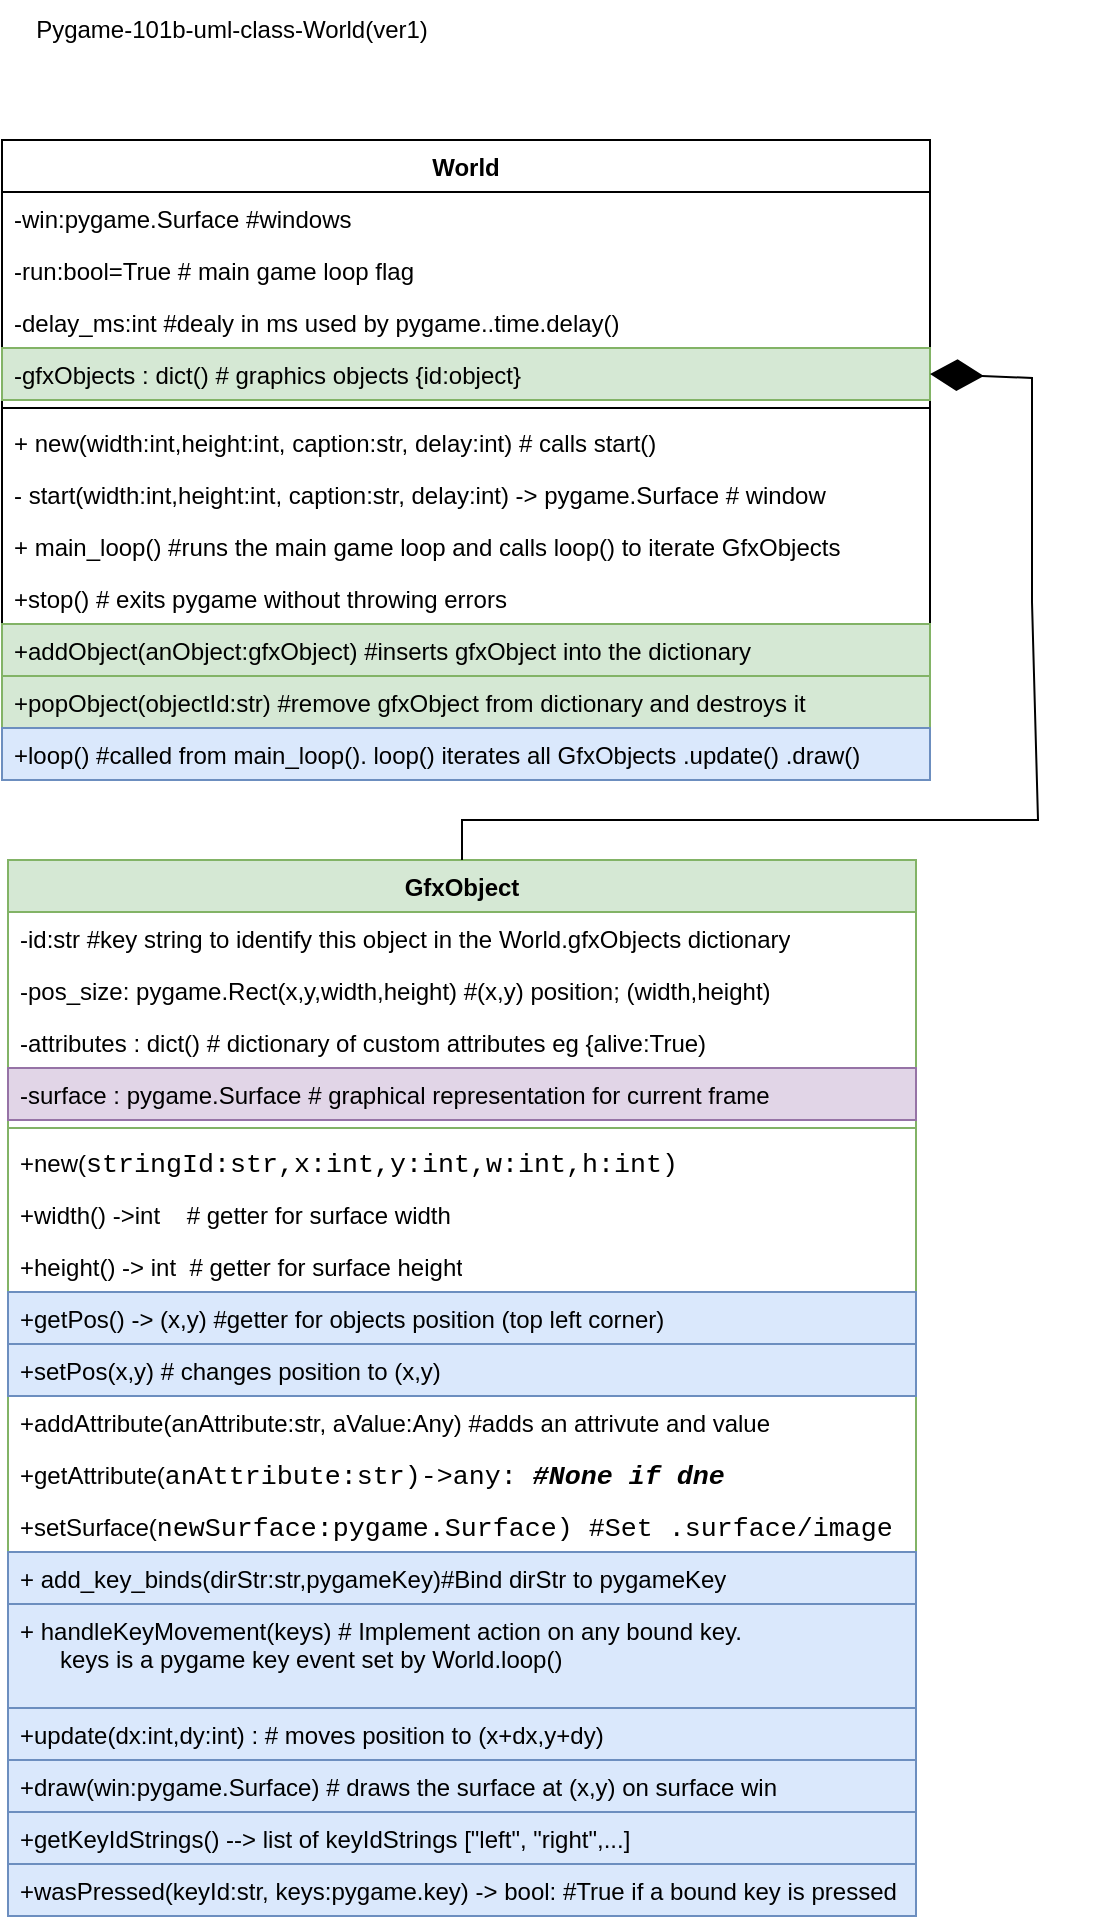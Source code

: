 <mxfile version="24.7.5">
  <diagram id="C5RBs43oDa-KdzZeNtuy" name="Page-1">
    <mxGraphModel dx="1098" dy="828" grid="0" gridSize="10" guides="1" tooltips="1" connect="1" arrows="1" fold="1" page="1" pageScale="1" pageWidth="827" pageHeight="1169" math="0" shadow="0">
      <root>
        <mxCell id="WIyWlLk6GJQsqaUBKTNV-0" />
        <mxCell id="WIyWlLk6GJQsqaUBKTNV-1" parent="WIyWlLk6GJQsqaUBKTNV-0" />
        <mxCell id="zkfFHV4jXpPFQw0GAbJ--0" value="World" style="swimlane;fontStyle=1;align=center;verticalAlign=top;childLayout=stackLayout;horizontal=1;startSize=26;horizontalStack=0;resizeParent=1;resizeLast=0;collapsible=1;marginBottom=0;rounded=0;shadow=0;strokeWidth=1;" parent="WIyWlLk6GJQsqaUBKTNV-1" vertex="1">
          <mxGeometry x="220" y="120" width="464" height="320" as="geometry">
            <mxRectangle x="230" y="140" width="160" height="26" as="alternateBounds" />
          </mxGeometry>
        </mxCell>
        <mxCell id="zkfFHV4jXpPFQw0GAbJ--1" value="-win:pygame.Surface #windows" style="text;align=left;verticalAlign=top;spacingLeft=4;spacingRight=4;overflow=hidden;rotatable=0;points=[[0,0.5],[1,0.5]];portConstraint=eastwest;" parent="zkfFHV4jXpPFQw0GAbJ--0" vertex="1">
          <mxGeometry y="26" width="464" height="26" as="geometry" />
        </mxCell>
        <mxCell id="zkfFHV4jXpPFQw0GAbJ--2" value="-run:bool=True # main game loop flag" style="text;align=left;verticalAlign=top;spacingLeft=4;spacingRight=4;overflow=hidden;rotatable=0;points=[[0,0.5],[1,0.5]];portConstraint=eastwest;rounded=0;shadow=0;html=0;" parent="zkfFHV4jXpPFQw0GAbJ--0" vertex="1">
          <mxGeometry y="52" width="464" height="26" as="geometry" />
        </mxCell>
        <mxCell id="zkfFHV4jXpPFQw0GAbJ--3" value="-delay_ms:int #dealy in ms used by pygame..time.delay()" style="text;align=left;verticalAlign=top;spacingLeft=4;spacingRight=4;overflow=hidden;rotatable=0;points=[[0,0.5],[1,0.5]];portConstraint=eastwest;rounded=0;shadow=0;html=0;" parent="zkfFHV4jXpPFQw0GAbJ--0" vertex="1">
          <mxGeometry y="78" width="464" height="26" as="geometry" />
        </mxCell>
        <mxCell id="cDCOHAYayKcIMJs_8Fwk-6" value="-gfxObjects : dict() # graphics objects {id:object}" style="text;align=left;verticalAlign=top;spacingLeft=4;spacingRight=4;overflow=hidden;rotatable=0;points=[[0,0.5],[1,0.5]];portConstraint=eastwest;rounded=0;shadow=0;html=0;fillColor=#d5e8d4;strokeColor=#82b366;" parent="zkfFHV4jXpPFQw0GAbJ--0" vertex="1">
          <mxGeometry y="104" width="464" height="26" as="geometry" />
        </mxCell>
        <mxCell id="zkfFHV4jXpPFQw0GAbJ--4" value="" style="line;html=1;strokeWidth=1;align=left;verticalAlign=middle;spacingTop=-1;spacingLeft=3;spacingRight=3;rotatable=0;labelPosition=right;points=[];portConstraint=eastwest;" parent="zkfFHV4jXpPFQw0GAbJ--0" vertex="1">
          <mxGeometry y="130" width="464" height="8" as="geometry" />
        </mxCell>
        <mxCell id="zkfFHV4jXpPFQw0GAbJ--5" value="+ new(width:int,height:int, caption:str, delay:int) # calls start()&#xa;" style="text;align=left;verticalAlign=top;spacingLeft=4;spacingRight=4;overflow=hidden;rotatable=0;points=[[0,0.5],[1,0.5]];portConstraint=eastwest;" parent="zkfFHV4jXpPFQw0GAbJ--0" vertex="1">
          <mxGeometry y="138" width="464" height="26" as="geometry" />
        </mxCell>
        <mxCell id="cDCOHAYayKcIMJs_8Fwk-5" value="- start(width:int,height:int, caption:str, delay:int) -&gt; pygame.Surface # window" style="text;align=left;verticalAlign=top;spacingLeft=4;spacingRight=4;overflow=hidden;rotatable=0;points=[[0,0.5],[1,0.5]];portConstraint=eastwest;" parent="zkfFHV4jXpPFQw0GAbJ--0" vertex="1">
          <mxGeometry y="164" width="464" height="26" as="geometry" />
        </mxCell>
        <mxCell id="cDCOHAYayKcIMJs_8Fwk-4" value="+ main_loop() #runs the main game loop and calls loop() to iterate GfxObjects" style="text;align=left;verticalAlign=top;spacingLeft=4;spacingRight=4;overflow=hidden;rotatable=0;points=[[0,0.5],[1,0.5]];portConstraint=eastwest;" parent="zkfFHV4jXpPFQw0GAbJ--0" vertex="1">
          <mxGeometry y="190" width="464" height="26" as="geometry" />
        </mxCell>
        <mxCell id="cDCOHAYayKcIMJs_8Fwk-3" value="+stop() # exits pygame without throwing errors" style="text;align=left;verticalAlign=top;spacingLeft=4;spacingRight=4;overflow=hidden;rotatable=0;points=[[0,0.5],[1,0.5]];portConstraint=eastwest;" parent="zkfFHV4jXpPFQw0GAbJ--0" vertex="1">
          <mxGeometry y="216" width="464" height="26" as="geometry" />
        </mxCell>
        <mxCell id="cDCOHAYayKcIMJs_8Fwk-8" value="+addObject(anObject:gfxObject) #inserts gfxObject into the dictionary" style="text;align=left;verticalAlign=top;spacingLeft=4;spacingRight=4;overflow=hidden;rotatable=0;points=[[0,0.5],[1,0.5]];portConstraint=eastwest;fillColor=#d5e8d4;strokeColor=#82b366;" parent="zkfFHV4jXpPFQw0GAbJ--0" vertex="1">
          <mxGeometry y="242" width="464" height="26" as="geometry" />
        </mxCell>
        <mxCell id="cDCOHAYayKcIMJs_8Fwk-7" value="+popObject(objectId:str) #remove gfxObject from dictionary and destroys it" style="text;align=left;verticalAlign=top;spacingLeft=4;spacingRight=4;overflow=hidden;rotatable=0;points=[[0,0.5],[1,0.5]];portConstraint=eastwest;fillColor=#d5e8d4;strokeColor=#82b366;" parent="zkfFHV4jXpPFQw0GAbJ--0" vertex="1">
          <mxGeometry y="268" width="464" height="26" as="geometry" />
        </mxCell>
        <mxCell id="cDCOHAYayKcIMJs_8Fwk-13" value="+loop() #called from main_loop(). loop() iterates all GfxObjects .update() .draw()" style="text;align=left;verticalAlign=top;spacingLeft=4;spacingRight=4;overflow=hidden;rotatable=0;points=[[0,0.5],[1,0.5]];portConstraint=eastwest;fillColor=#dae8fc;strokeColor=#6c8ebf;" parent="zkfFHV4jXpPFQw0GAbJ--0" vertex="1">
          <mxGeometry y="294" width="464" height="26" as="geometry" />
        </mxCell>
        <mxCell id="cDCOHAYayKcIMJs_8Fwk-0" value="Pygame-101b-uml-class-World(ver1)" style="text;html=1;align=center;verticalAlign=middle;whiteSpace=wrap;rounded=0;" parent="WIyWlLk6GJQsqaUBKTNV-1" vertex="1">
          <mxGeometry x="220" y="50" width="230" height="30" as="geometry" />
        </mxCell>
        <mxCell id="cDCOHAYayKcIMJs_8Fwk-9" value="GfxObject" style="swimlane;fontStyle=1;align=center;verticalAlign=top;childLayout=stackLayout;horizontal=1;startSize=26;horizontalStack=0;resizeParent=1;resizeParentMax=0;resizeLast=0;collapsible=1;marginBottom=0;whiteSpace=wrap;html=1;fillColor=#d5e8d4;strokeColor=#82b366;" parent="WIyWlLk6GJQsqaUBKTNV-1" vertex="1">
          <mxGeometry x="223" y="480" width="454" height="528" as="geometry" />
        </mxCell>
        <mxCell id="cDCOHAYayKcIMJs_8Fwk-10" value="-id:str #key string to identify this object in the World.gfxObjects dictionary" style="text;strokeColor=none;fillColor=none;align=left;verticalAlign=top;spacingLeft=4;spacingRight=4;overflow=hidden;rotatable=0;points=[[0,0.5],[1,0.5]];portConstraint=eastwest;whiteSpace=wrap;html=1;" parent="cDCOHAYayKcIMJs_8Fwk-9" vertex="1">
          <mxGeometry y="26" width="454" height="26" as="geometry" />
        </mxCell>
        <mxCell id="cDCOHAYayKcIMJs_8Fwk-15" value="-pos_size: pygame.Rect(x,y,width,height) #(x,y) position; (width,height)" style="text;strokeColor=none;fillColor=none;align=left;verticalAlign=top;spacingLeft=4;spacingRight=4;overflow=hidden;rotatable=0;points=[[0,0.5],[1,0.5]];portConstraint=eastwest;whiteSpace=wrap;html=1;" parent="cDCOHAYayKcIMJs_8Fwk-9" vertex="1">
          <mxGeometry y="52" width="454" height="26" as="geometry" />
        </mxCell>
        <mxCell id="cDCOHAYayKcIMJs_8Fwk-14" value="-attributes : dict() # dictionary of custom attributes eg {alive:True)" style="text;strokeColor=none;fillColor=none;align=left;verticalAlign=top;spacingLeft=4;spacingRight=4;overflow=hidden;rotatable=0;points=[[0,0.5],[1,0.5]];portConstraint=eastwest;whiteSpace=wrap;html=1;" parent="cDCOHAYayKcIMJs_8Fwk-9" vertex="1">
          <mxGeometry y="78" width="454" height="26" as="geometry" />
        </mxCell>
        <mxCell id="cDCOHAYayKcIMJs_8Fwk-16" value="-surface : pygame.Surface # graphical representation for current frame" style="text;strokeColor=#9673a6;fillColor=#e1d5e7;align=left;verticalAlign=top;spacingLeft=4;spacingRight=4;overflow=hidden;rotatable=0;points=[[0,0.5],[1,0.5]];portConstraint=eastwest;whiteSpace=wrap;html=1;" parent="cDCOHAYayKcIMJs_8Fwk-9" vertex="1">
          <mxGeometry y="104" width="454" height="26" as="geometry" />
        </mxCell>
        <mxCell id="cDCOHAYayKcIMJs_8Fwk-11" value="" style="line;strokeWidth=1;fillColor=none;align=left;verticalAlign=middle;spacingTop=-1;spacingLeft=3;spacingRight=3;rotatable=0;labelPosition=right;points=[];portConstraint=eastwest;strokeColor=inherit;" parent="cDCOHAYayKcIMJs_8Fwk-9" vertex="1">
          <mxGeometry y="130" width="454" height="8" as="geometry" />
        </mxCell>
        <mxCell id="cDCOHAYayKcIMJs_8Fwk-12" value="+new(&lt;span style=&quot;font-family: Consolas, &amp;quot;Courier New&amp;quot;, monospace; font-size: 10pt;&quot;&gt;stringId&lt;/span&gt;&lt;span style=&quot;font-family: Consolas, &amp;quot;Courier New&amp;quot;, monospace; font-size: 10pt;&quot;&gt;:&lt;/span&gt;&lt;span style=&quot;font-family: Consolas, &amp;quot;Courier New&amp;quot;, monospace; font-size: 10pt;&quot;&gt;str&lt;/span&gt;&lt;span style=&quot;font-family: Consolas, &amp;quot;Courier New&amp;quot;, monospace; font-size: 10pt;&quot;&gt;,&lt;/span&gt;&lt;span style=&quot;font-family: Consolas, &amp;quot;Courier New&amp;quot;, monospace; font-size: 10pt;&quot;&gt;x&lt;/span&gt;&lt;span style=&quot;font-family: Consolas, &amp;quot;Courier New&amp;quot;, monospace; font-size: 10pt;&quot;&gt;:&lt;/span&gt;&lt;span style=&quot;font-family: Consolas, &amp;quot;Courier New&amp;quot;, monospace; font-size: 10pt;&quot;&gt;int&lt;/span&gt;&lt;span style=&quot;font-family: Consolas, &amp;quot;Courier New&amp;quot;, monospace; font-size: 10pt;&quot;&gt;,&lt;/span&gt;&lt;span style=&quot;font-family: Consolas, &amp;quot;Courier New&amp;quot;, monospace; font-size: 10pt;&quot;&gt;y&lt;/span&gt;&lt;span style=&quot;font-family: Consolas, &amp;quot;Courier New&amp;quot;, monospace; font-size: 10pt;&quot;&gt;:&lt;/span&gt;&lt;span style=&quot;font-family: Consolas, &amp;quot;Courier New&amp;quot;, monospace; font-size: 10pt;&quot;&gt;int&lt;/span&gt;&lt;span style=&quot;font-family: Consolas, &amp;quot;Courier New&amp;quot;, monospace; font-size: 10pt;&quot;&gt;,&lt;/span&gt;&lt;span style=&quot;font-family: Consolas, &amp;quot;Courier New&amp;quot;, monospace; font-size: 10pt;&quot;&gt;w&lt;/span&gt;&lt;span style=&quot;font-family: Consolas, &amp;quot;Courier New&amp;quot;, monospace; font-size: 10pt;&quot;&gt;:&lt;/span&gt;&lt;span style=&quot;font-family: Consolas, &amp;quot;Courier New&amp;quot;, monospace; font-size: 10pt;&quot;&gt;int&lt;/span&gt;&lt;span style=&quot;font-family: Consolas, &amp;quot;Courier New&amp;quot;, monospace; font-size: 10pt;&quot;&gt;,&lt;/span&gt;&lt;span style=&quot;font-family: Consolas, &amp;quot;Courier New&amp;quot;, monospace; font-size: 10pt;&quot;&gt;h&lt;/span&gt;&lt;span style=&quot;font-family: Consolas, &amp;quot;Courier New&amp;quot;, monospace; font-size: 10pt;&quot;&gt;:&lt;/span&gt;&lt;span style=&quot;font-family: Consolas, &amp;quot;Courier New&amp;quot;, monospace; font-size: 10pt;&quot;&gt;int&lt;/span&gt;&lt;span style=&quot;font-family: Consolas, &amp;quot;Courier New&amp;quot;, monospace; font-size: 10pt;&quot;&gt;)&lt;/span&gt;" style="text;strokeColor=none;fillColor=none;align=left;verticalAlign=top;spacingLeft=4;spacingRight=4;overflow=hidden;rotatable=0;points=[[0,0.5],[1,0.5]];portConstraint=eastwest;whiteSpace=wrap;html=1;" parent="cDCOHAYayKcIMJs_8Fwk-9" vertex="1">
          <mxGeometry y="138" width="454" height="26" as="geometry" />
        </mxCell>
        <mxCell id="cDCOHAYayKcIMJs_8Fwk-19" value="+width() -&amp;gt;int&amp;nbsp; &amp;nbsp; # getter for surface width" style="text;strokeColor=none;fillColor=none;align=left;verticalAlign=top;spacingLeft=4;spacingRight=4;overflow=hidden;rotatable=0;points=[[0,0.5],[1,0.5]];portConstraint=eastwest;whiteSpace=wrap;html=1;" parent="cDCOHAYayKcIMJs_8Fwk-9" vertex="1">
          <mxGeometry y="164" width="454" height="26" as="geometry" />
        </mxCell>
        <mxCell id="cDCOHAYayKcIMJs_8Fwk-18" value="+height() -&amp;gt; int&amp;nbsp; # getter for surface height" style="text;strokeColor=none;fillColor=none;align=left;verticalAlign=top;spacingLeft=4;spacingRight=4;overflow=hidden;rotatable=0;points=[[0,0.5],[1,0.5]];portConstraint=eastwest;whiteSpace=wrap;html=1;" parent="cDCOHAYayKcIMJs_8Fwk-9" vertex="1">
          <mxGeometry y="190" width="454" height="26" as="geometry" />
        </mxCell>
        <mxCell id="dwGOswaaOm0pT84eZmrl-4" value="+getPos() -&amp;gt; (x,y) #getter for objects position (top left corner)" style="text;strokeColor=#6c8ebf;fillColor=#dae8fc;align=left;verticalAlign=top;spacingLeft=4;spacingRight=4;overflow=hidden;rotatable=0;points=[[0,0.5],[1,0.5]];portConstraint=eastwest;whiteSpace=wrap;html=1;" vertex="1" parent="cDCOHAYayKcIMJs_8Fwk-9">
          <mxGeometry y="216" width="454" height="26" as="geometry" />
        </mxCell>
        <mxCell id="dwGOswaaOm0pT84eZmrl-5" value="+setPos(x,y) # changes position to (x,y)" style="text;strokeColor=#6c8ebf;fillColor=#dae8fc;align=left;verticalAlign=top;spacingLeft=4;spacingRight=4;overflow=hidden;rotatable=0;points=[[0,0.5],[1,0.5]];portConstraint=eastwest;whiteSpace=wrap;html=1;" vertex="1" parent="cDCOHAYayKcIMJs_8Fwk-9">
          <mxGeometry y="242" width="454" height="26" as="geometry" />
        </mxCell>
        <mxCell id="cDCOHAYayKcIMJs_8Fwk-20" value="+addAttribute(anAttribute:str, aValue:Any) #adds an attrivute and value" style="text;strokeColor=none;fillColor=none;align=left;verticalAlign=top;spacingLeft=4;spacingRight=4;overflow=hidden;rotatable=0;points=[[0,0.5],[1,0.5]];portConstraint=eastwest;whiteSpace=wrap;html=1;" parent="cDCOHAYayKcIMJs_8Fwk-9" vertex="1">
          <mxGeometry y="268" width="454" height="26" as="geometry" />
        </mxCell>
        <mxCell id="cDCOHAYayKcIMJs_8Fwk-17" value="+getAttribute(&lt;span style=&quot;font-family: Consolas, &amp;quot;Courier New&amp;quot;, monospace; font-size: 10pt;&quot;&gt;anAttribute&lt;/span&gt;&lt;span style=&quot;font-family: Consolas, &amp;quot;Courier New&amp;quot;, monospace; font-size: 10pt;&quot;&gt;:&lt;/span&gt;&lt;span style=&quot;font-family: Consolas, &amp;quot;Courier New&amp;quot;, monospace; font-size: 10pt;&quot;&gt;str&lt;/span&gt;&lt;span style=&quot;font-family: Consolas, &amp;quot;Courier New&amp;quot;, monospace; font-size: 10pt;&quot;&gt;)-&amp;gt;&lt;/span&gt;&lt;span style=&quot;font-family: Consolas, &amp;quot;Courier New&amp;quot;, monospace; font-size: 10pt;&quot;&gt;any&lt;/span&gt;&lt;span style=&quot;font-family: Consolas, &amp;quot;Courier New&amp;quot;, monospace; font-size: 10pt;&quot;&gt;:&lt;/span&gt;&lt;span style=&quot;font-family: Consolas, &amp;quot;Courier New&amp;quot;, monospace; font-size: 10pt;&quot;&gt;&amp;nbsp;&lt;/span&gt;&lt;span style=&quot;font-family: Consolas, &amp;quot;Courier New&amp;quot;, monospace; font-size: 10pt; font-weight: bold; font-style: italic;&quot;&gt;#None&amp;nbsp;if&amp;nbsp;dne&lt;/span&gt;" style="text;strokeColor=none;fillColor=none;align=left;verticalAlign=top;spacingLeft=4;spacingRight=4;overflow=hidden;rotatable=0;points=[[0,0.5],[1,0.5]];portConstraint=eastwest;whiteSpace=wrap;html=1;" parent="cDCOHAYayKcIMJs_8Fwk-9" vertex="1">
          <mxGeometry y="294" width="454" height="26" as="geometry" />
        </mxCell>
        <mxCell id="cDCOHAYayKcIMJs_8Fwk-23" value="+setSurface(&lt;span style=&quot;font-family: Consolas, &amp;quot;Courier New&amp;quot;, monospace; font-size: 10pt;&quot;&gt;newSurface&lt;/span&gt;&lt;span style=&quot;font-family: Consolas, &amp;quot;Courier New&amp;quot;, monospace; font-size: 10pt;&quot;&gt;:&lt;/span&gt;&lt;span style=&quot;font-family: Consolas, &amp;quot;Courier New&amp;quot;, monospace; font-size: 10pt;&quot;&gt;pygame&lt;/span&gt;&lt;span style=&quot;font-family: Consolas, &amp;quot;Courier New&amp;quot;, monospace; font-size: 10pt;&quot;&gt;.&lt;/span&gt;&lt;span style=&quot;font-family: Consolas, &amp;quot;Courier New&amp;quot;, monospace; font-size: 10pt;&quot;&gt;Surface&lt;/span&gt;&lt;span style=&quot;font-family: Consolas, &amp;quot;Courier New&amp;quot;, monospace; font-size: 10pt;&quot;&gt;) #Set .surface/image&lt;/span&gt;" style="text;strokeColor=none;fillColor=none;align=left;verticalAlign=top;spacingLeft=4;spacingRight=4;overflow=hidden;rotatable=0;points=[[0,0.5],[1,0.5]];portConstraint=eastwest;whiteSpace=wrap;html=1;fontColor=default;" parent="cDCOHAYayKcIMJs_8Fwk-9" vertex="1">
          <mxGeometry y="320" width="454" height="26" as="geometry" />
        </mxCell>
        <mxCell id="dwGOswaaOm0pT84eZmrl-2" value="+ add_key_binds(dirStr:str,pygameKey)#Bind dirStr to pygameKey" style="text;strokeColor=#6c8ebf;fillColor=#dae8fc;align=left;verticalAlign=top;spacingLeft=4;spacingRight=4;overflow=hidden;rotatable=0;points=[[0,0.5],[1,0.5]];portConstraint=eastwest;whiteSpace=wrap;html=1;" vertex="1" parent="cDCOHAYayKcIMJs_8Fwk-9">
          <mxGeometry y="346" width="454" height="26" as="geometry" />
        </mxCell>
        <mxCell id="dwGOswaaOm0pT84eZmrl-1" value="+ handleKeyMovement(keys) # Implement action on any bound key.&amp;nbsp;&lt;div&gt;&amp;nbsp; &amp;nbsp; &amp;nbsp; keys is a pygame key event set by World.loop()&lt;/div&gt;" style="text;strokeColor=#6c8ebf;fillColor=#dae8fc;align=left;verticalAlign=top;spacingLeft=4;spacingRight=4;overflow=hidden;rotatable=0;points=[[0,0.5],[1,0.5]];portConstraint=eastwest;whiteSpace=wrap;html=1;" vertex="1" parent="cDCOHAYayKcIMJs_8Fwk-9">
          <mxGeometry y="372" width="454" height="52" as="geometry" />
        </mxCell>
        <mxCell id="cDCOHAYayKcIMJs_8Fwk-22" value="+update(dx:int,dy:int) : # moves position to (x+dx,y+dy)" style="text;strokeColor=#6c8ebf;fillColor=#dae8fc;align=left;verticalAlign=top;spacingLeft=4;spacingRight=4;overflow=hidden;rotatable=0;points=[[0,0.5],[1,0.5]];portConstraint=eastwest;whiteSpace=wrap;html=1;" parent="cDCOHAYayKcIMJs_8Fwk-9" vertex="1">
          <mxGeometry y="424" width="454" height="26" as="geometry" />
        </mxCell>
        <mxCell id="cDCOHAYayKcIMJs_8Fwk-24" value="+draw(win:pygame.Surface) # draws the surface at (x,y) on surface win" style="text;strokeColor=#6c8ebf;fillColor=#dae8fc;align=left;verticalAlign=top;spacingLeft=4;spacingRight=4;overflow=hidden;rotatable=0;points=[[0,0.5],[1,0.5]];portConstraint=eastwest;whiteSpace=wrap;html=1;" parent="cDCOHAYayKcIMJs_8Fwk-9" vertex="1">
          <mxGeometry y="450" width="454" height="26" as="geometry" />
        </mxCell>
        <mxCell id="dwGOswaaOm0pT84eZmrl-7" value="+getKeyIdStrings() --&amp;gt; list of keyIdStrings [&quot;left&quot;, &quot;right&quot;,...]" style="text;strokeColor=#6c8ebf;fillColor=#dae8fc;align=left;verticalAlign=top;spacingLeft=4;spacingRight=4;overflow=hidden;rotatable=0;points=[[0,0.5],[1,0.5]];portConstraint=eastwest;whiteSpace=wrap;html=1;" vertex="1" parent="cDCOHAYayKcIMJs_8Fwk-9">
          <mxGeometry y="476" width="454" height="26" as="geometry" />
        </mxCell>
        <mxCell id="dwGOswaaOm0pT84eZmrl-6" value="+wasPressed(keyId:str, keys:pygame.key) -&amp;gt; bool: #True if a bound key is pressed" style="text;strokeColor=#6c8ebf;fillColor=#dae8fc;align=left;verticalAlign=top;spacingLeft=4;spacingRight=4;overflow=hidden;rotatable=0;points=[[0,0.5],[1,0.5]];portConstraint=eastwest;whiteSpace=wrap;html=1;" vertex="1" parent="cDCOHAYayKcIMJs_8Fwk-9">
          <mxGeometry y="502" width="454" height="26" as="geometry" />
        </mxCell>
        <mxCell id="cDCOHAYayKcIMJs_8Fwk-25" value="" style="endArrow=diamondThin;endFill=1;endSize=24;html=1;rounded=0;entryX=1;entryY=0.5;entryDx=0;entryDy=0;exitX=0.5;exitY=0;exitDx=0;exitDy=0;" parent="WIyWlLk6GJQsqaUBKTNV-1" source="cDCOHAYayKcIMJs_8Fwk-9" target="cDCOHAYayKcIMJs_8Fwk-6" edge="1">
          <mxGeometry width="160" relative="1" as="geometry">
            <mxPoint x="777" y="237" as="sourcePoint" />
            <mxPoint x="420" y="470" as="targetPoint" />
            <Array as="points">
              <mxPoint x="450" y="460" />
              <mxPoint x="738" y="460" />
              <mxPoint x="735" y="351" />
              <mxPoint x="735" y="239" />
            </Array>
          </mxGeometry>
        </mxCell>
      </root>
    </mxGraphModel>
  </diagram>
</mxfile>
